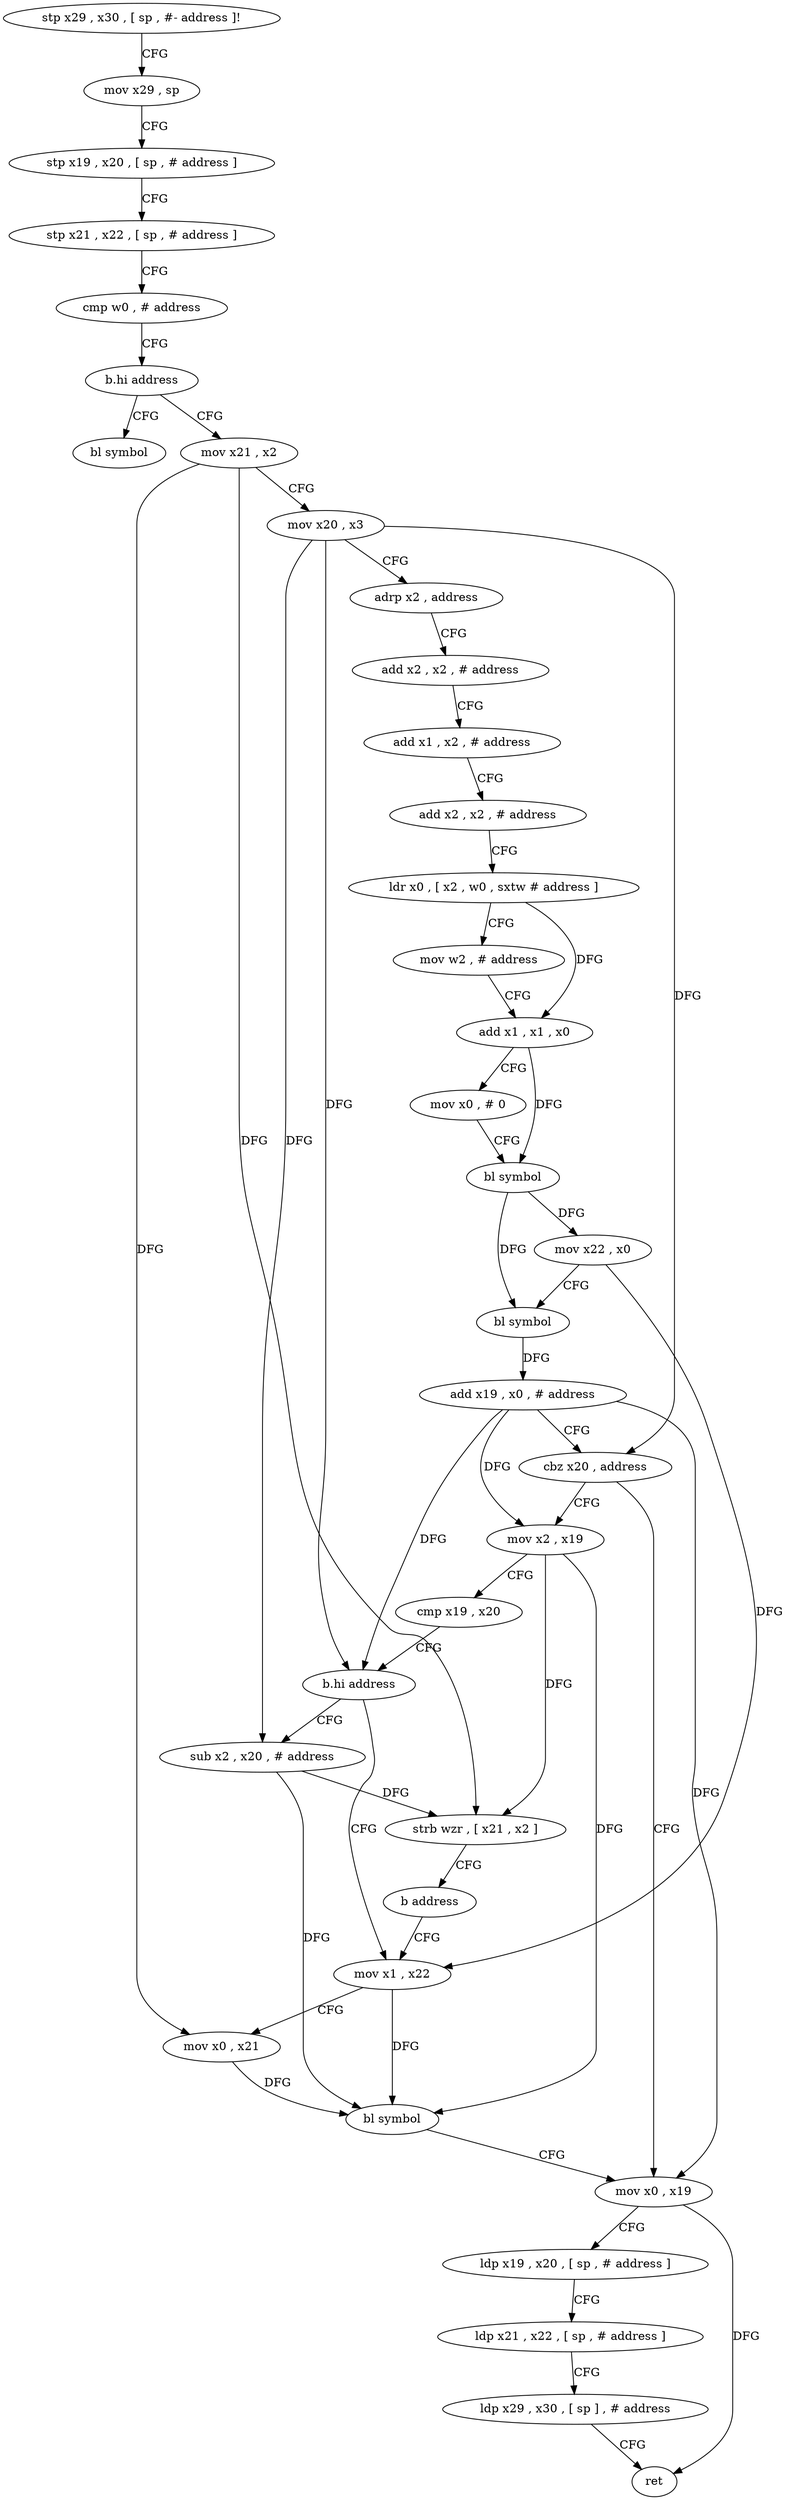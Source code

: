 digraph "func" {
"4369312" [label = "stp x29 , x30 , [ sp , #- address ]!" ]
"4369316" [label = "mov x29 , sp" ]
"4369320" [label = "stp x19 , x20 , [ sp , # address ]" ]
"4369324" [label = "stp x21 , x22 , [ sp , # address ]" ]
"4369328" [label = "cmp w0 , # address" ]
"4369332" [label = "b.hi address" ]
"4369440" [label = "bl symbol" ]
"4369336" [label = "mov x21 , x2" ]
"4369340" [label = "mov x20 , x3" ]
"4369344" [label = "adrp x2 , address" ]
"4369348" [label = "add x2 , x2 , # address" ]
"4369352" [label = "add x1 , x2 , # address" ]
"4369356" [label = "add x2 , x2 , # address" ]
"4369360" [label = "ldr x0 , [ x2 , w0 , sxtw # address ]" ]
"4369364" [label = "mov w2 , # address" ]
"4369368" [label = "add x1 , x1 , x0" ]
"4369372" [label = "mov x0 , # 0" ]
"4369376" [label = "bl symbol" ]
"4369380" [label = "mov x22 , x0" ]
"4369384" [label = "bl symbol" ]
"4369388" [label = "add x19 , x0 , # address" ]
"4369392" [label = "cbz x20 , address" ]
"4369420" [label = "mov x0 , x19" ]
"4369396" [label = "mov x2 , x19" ]
"4369424" [label = "ldp x19 , x20 , [ sp , # address ]" ]
"4369428" [label = "ldp x21 , x22 , [ sp , # address ]" ]
"4369432" [label = "ldp x29 , x30 , [ sp ] , # address" ]
"4369436" [label = "ret" ]
"4369400" [label = "cmp x19 , x20" ]
"4369404" [label = "b.hi address" ]
"4369444" [label = "sub x2 , x20 , # address" ]
"4369408" [label = "mov x1 , x22" ]
"4369448" [label = "strb wzr , [ x21 , x2 ]" ]
"4369452" [label = "b address" ]
"4369412" [label = "mov x0 , x21" ]
"4369416" [label = "bl symbol" ]
"4369312" -> "4369316" [ label = "CFG" ]
"4369316" -> "4369320" [ label = "CFG" ]
"4369320" -> "4369324" [ label = "CFG" ]
"4369324" -> "4369328" [ label = "CFG" ]
"4369328" -> "4369332" [ label = "CFG" ]
"4369332" -> "4369440" [ label = "CFG" ]
"4369332" -> "4369336" [ label = "CFG" ]
"4369336" -> "4369340" [ label = "CFG" ]
"4369336" -> "4369448" [ label = "DFG" ]
"4369336" -> "4369412" [ label = "DFG" ]
"4369340" -> "4369344" [ label = "CFG" ]
"4369340" -> "4369392" [ label = "DFG" ]
"4369340" -> "4369404" [ label = "DFG" ]
"4369340" -> "4369444" [ label = "DFG" ]
"4369344" -> "4369348" [ label = "CFG" ]
"4369348" -> "4369352" [ label = "CFG" ]
"4369352" -> "4369356" [ label = "CFG" ]
"4369356" -> "4369360" [ label = "CFG" ]
"4369360" -> "4369364" [ label = "CFG" ]
"4369360" -> "4369368" [ label = "DFG" ]
"4369364" -> "4369368" [ label = "CFG" ]
"4369368" -> "4369372" [ label = "CFG" ]
"4369368" -> "4369376" [ label = "DFG" ]
"4369372" -> "4369376" [ label = "CFG" ]
"4369376" -> "4369380" [ label = "DFG" ]
"4369376" -> "4369384" [ label = "DFG" ]
"4369380" -> "4369384" [ label = "CFG" ]
"4369380" -> "4369408" [ label = "DFG" ]
"4369384" -> "4369388" [ label = "DFG" ]
"4369388" -> "4369392" [ label = "CFG" ]
"4369388" -> "4369420" [ label = "DFG" ]
"4369388" -> "4369396" [ label = "DFG" ]
"4369388" -> "4369404" [ label = "DFG" ]
"4369392" -> "4369420" [ label = "CFG" ]
"4369392" -> "4369396" [ label = "CFG" ]
"4369420" -> "4369424" [ label = "CFG" ]
"4369420" -> "4369436" [ label = "DFG" ]
"4369396" -> "4369400" [ label = "CFG" ]
"4369396" -> "4369448" [ label = "DFG" ]
"4369396" -> "4369416" [ label = "DFG" ]
"4369424" -> "4369428" [ label = "CFG" ]
"4369428" -> "4369432" [ label = "CFG" ]
"4369432" -> "4369436" [ label = "CFG" ]
"4369400" -> "4369404" [ label = "CFG" ]
"4369404" -> "4369444" [ label = "CFG" ]
"4369404" -> "4369408" [ label = "CFG" ]
"4369444" -> "4369448" [ label = "DFG" ]
"4369444" -> "4369416" [ label = "DFG" ]
"4369408" -> "4369412" [ label = "CFG" ]
"4369408" -> "4369416" [ label = "DFG" ]
"4369448" -> "4369452" [ label = "CFG" ]
"4369452" -> "4369408" [ label = "CFG" ]
"4369412" -> "4369416" [ label = "DFG" ]
"4369416" -> "4369420" [ label = "CFG" ]
}

